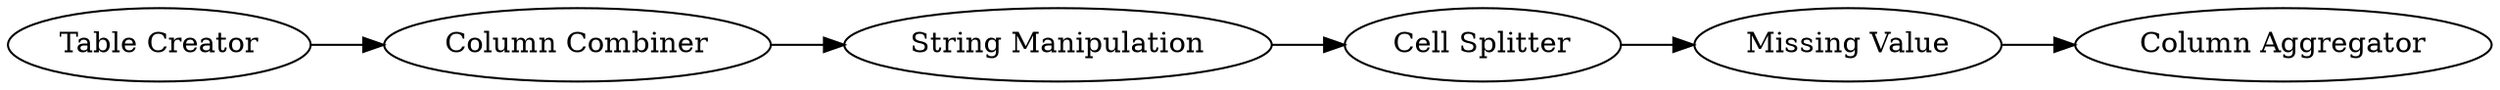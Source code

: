 digraph {
	4 -> 5
	3 -> 4
	5 -> 6
	1 -> 2
	2 -> 3
	5 [label="Missing Value"]
	1 [label="Table Creator"]
	4 [label="Cell Splitter"]
	6 [label="Column Aggregator"]
	3 [label="String Manipulation"]
	2 [label="Column Combiner"]
	rankdir=LR
}
